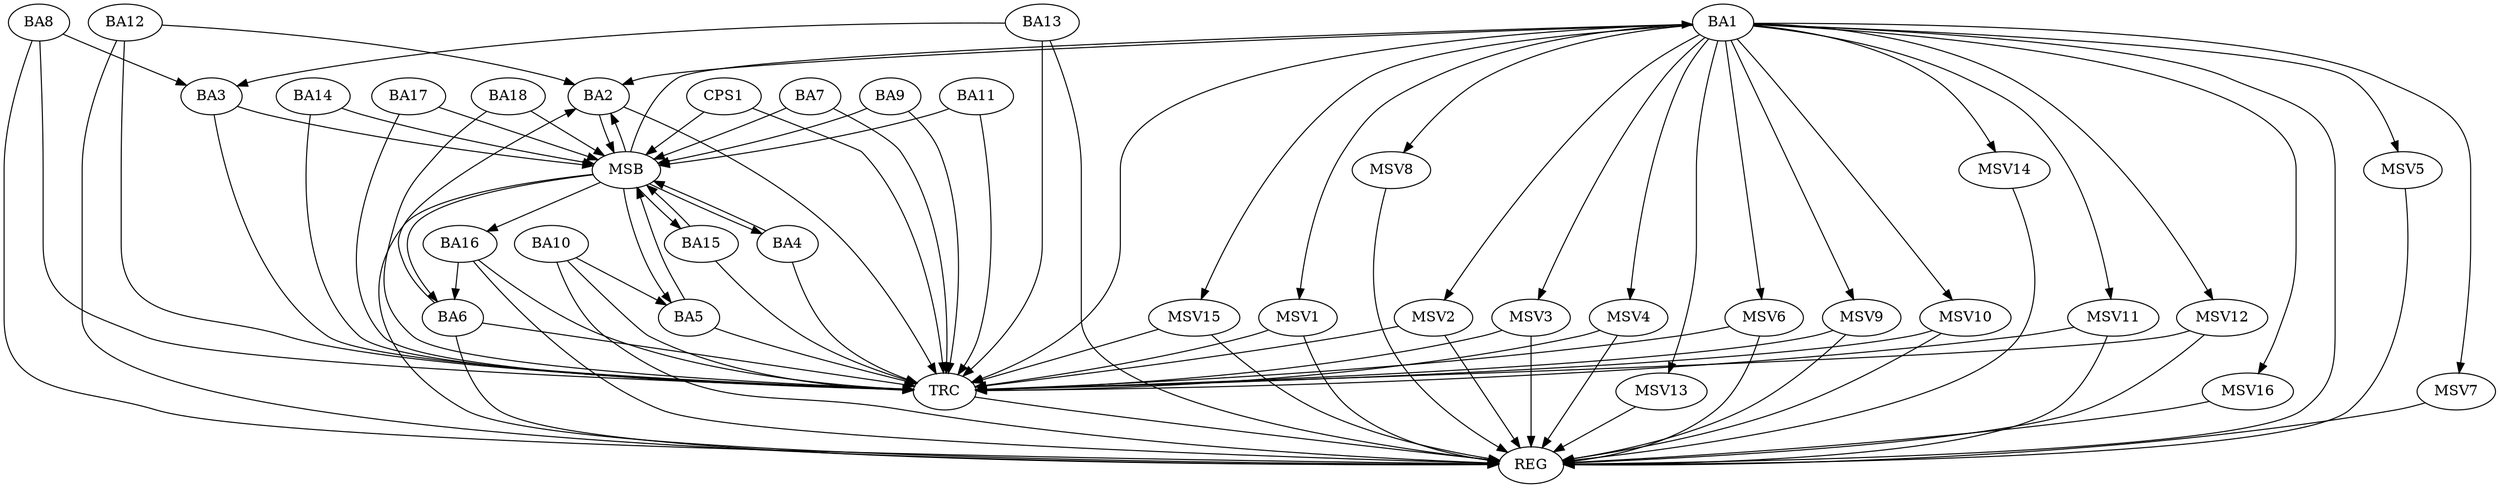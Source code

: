 strict digraph G {
  BA1 [ label="BA1" ];
  BA2 [ label="BA2" ];
  BA3 [ label="BA3" ];
  BA4 [ label="BA4" ];
  BA5 [ label="BA5" ];
  BA6 [ label="BA6" ];
  BA7 [ label="BA7" ];
  BA8 [ label="BA8" ];
  BA9 [ label="BA9" ];
  BA10 [ label="BA10" ];
  BA11 [ label="BA11" ];
  BA12 [ label="BA12" ];
  BA13 [ label="BA13" ];
  BA14 [ label="BA14" ];
  BA15 [ label="BA15" ];
  BA16 [ label="BA16" ];
  BA17 [ label="BA17" ];
  BA18 [ label="BA18" ];
  CPS1 [ label="CPS1" ];
  REG [ label="REG" ];
  MSB [ label="MSB" ];
  TRC [ label="TRC" ];
  MSV1 [ label="MSV1" ];
  MSV2 [ label="MSV2" ];
  MSV3 [ label="MSV3" ];
  MSV4 [ label="MSV4" ];
  MSV5 [ label="MSV5" ];
  MSV6 [ label="MSV6" ];
  MSV7 [ label="MSV7" ];
  MSV8 [ label="MSV8" ];
  MSV9 [ label="MSV9" ];
  MSV10 [ label="MSV10" ];
  MSV11 [ label="MSV11" ];
  MSV12 [ label="MSV12" ];
  MSV13 [ label="MSV13" ];
  MSV14 [ label="MSV14" ];
  MSV15 [ label="MSV15" ];
  MSV16 [ label="MSV16" ];
  BA1 -> BA2;
  BA6 -> BA2;
  BA8 -> BA3;
  BA10 -> BA5;
  BA12 -> BA2;
  BA13 -> BA3;
  BA16 -> BA6;
  BA1 -> REG;
  BA6 -> REG;
  BA8 -> REG;
  BA10 -> REG;
  BA12 -> REG;
  BA13 -> REG;
  BA16 -> REG;
  BA2 -> MSB;
  MSB -> BA1;
  MSB -> REG;
  BA3 -> MSB;
  MSB -> BA2;
  BA4 -> MSB;
  BA5 -> MSB;
  BA7 -> MSB;
  MSB -> BA5;
  BA9 -> MSB;
  MSB -> BA6;
  BA11 -> MSB;
  MSB -> BA4;
  BA14 -> MSB;
  BA15 -> MSB;
  BA17 -> MSB;
  MSB -> BA15;
  BA18 -> MSB;
  MSB -> BA16;
  CPS1 -> MSB;
  BA1 -> TRC;
  BA2 -> TRC;
  BA3 -> TRC;
  BA4 -> TRC;
  BA5 -> TRC;
  BA6 -> TRC;
  BA7 -> TRC;
  BA8 -> TRC;
  BA9 -> TRC;
  BA10 -> TRC;
  BA11 -> TRC;
  BA12 -> TRC;
  BA13 -> TRC;
  BA14 -> TRC;
  BA15 -> TRC;
  BA16 -> TRC;
  BA17 -> TRC;
  BA18 -> TRC;
  CPS1 -> TRC;
  TRC -> REG;
  BA1 -> MSV1;
  MSV1 -> REG;
  MSV1 -> TRC;
  BA1 -> MSV2;
  MSV2 -> REG;
  MSV2 -> TRC;
  BA1 -> MSV3;
  MSV3 -> REG;
  MSV3 -> TRC;
  BA1 -> MSV4;
  BA1 -> MSV5;
  MSV4 -> REG;
  MSV4 -> TRC;
  MSV5 -> REG;
  BA1 -> MSV6;
  MSV6 -> REG;
  MSV6 -> TRC;
  BA1 -> MSV7;
  MSV7 -> REG;
  BA1 -> MSV8;
  MSV8 -> REG;
  BA1 -> MSV9;
  BA1 -> MSV10;
  MSV9 -> REG;
  MSV9 -> TRC;
  MSV10 -> REG;
  MSV10 -> TRC;
  BA1 -> MSV11;
  BA1 -> MSV12;
  MSV11 -> REG;
  MSV11 -> TRC;
  MSV12 -> REG;
  MSV12 -> TRC;
  BA1 -> MSV13;
  MSV13 -> REG;
  BA1 -> MSV14;
  MSV14 -> REG;
  BA1 -> MSV15;
  BA1 -> MSV16;
  MSV15 -> REG;
  MSV15 -> TRC;
  MSV16 -> REG;
}
